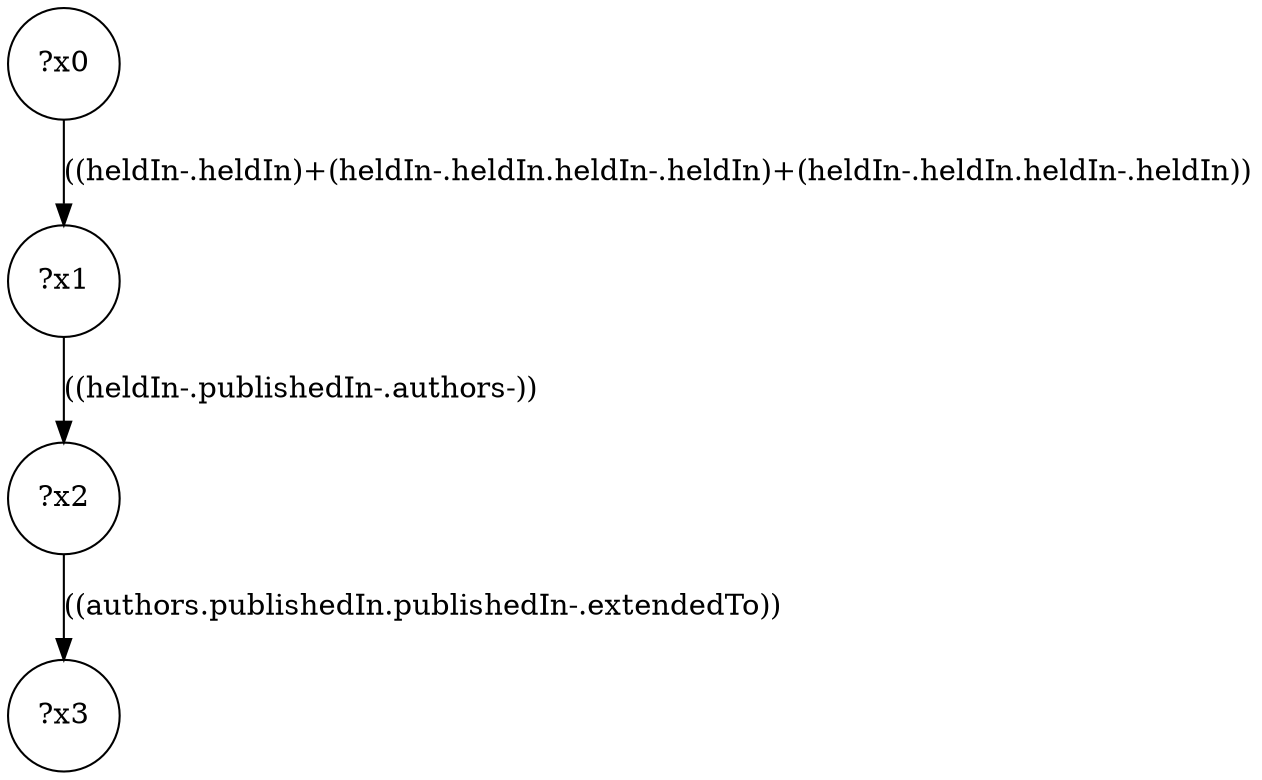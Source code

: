 digraph g {
	x0 [shape=circle, label="?x0"];
	x1 [shape=circle, label="?x1"];
	x0 -> x1 [label="((heldIn-.heldIn)+(heldIn-.heldIn.heldIn-.heldIn)+(heldIn-.heldIn.heldIn-.heldIn))"];
	x2 [shape=circle, label="?x2"];
	x1 -> x2 [label="((heldIn-.publishedIn-.authors-))"];
	x3 [shape=circle, label="?x3"];
	x2 -> x3 [label="((authors.publishedIn.publishedIn-.extendedTo))"];
}
